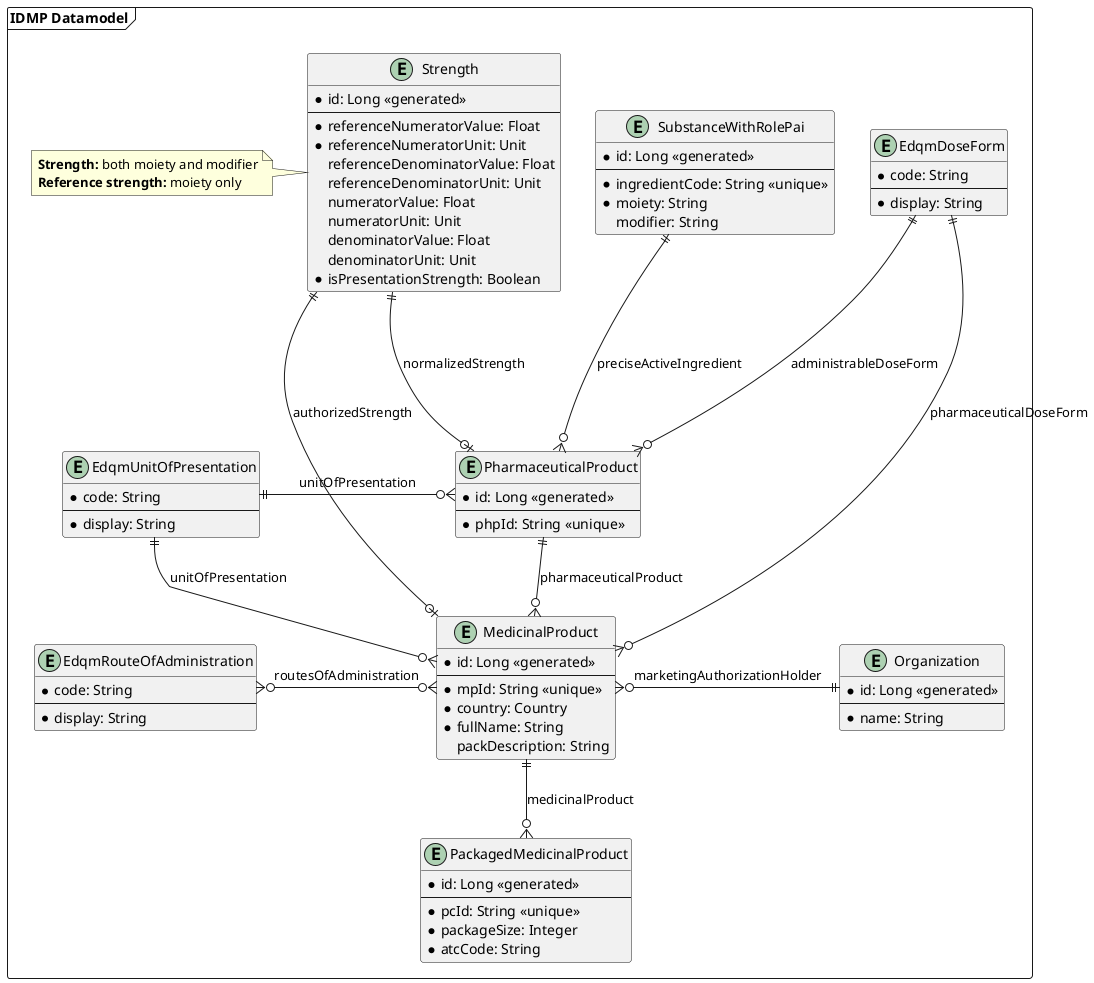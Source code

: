 @startuml
'https://plantuml.com/class-diagram

package "IDMP Datamodel" as idmpDatamodel <<frame>> {
    entity EdqmRouteOfAdministration {
        * code: String
        --
        * display: String
    }

    entity EdqmUnitOfPresentation {
        * code: String
        --
        * display: String
    }

    together {
        entity EdqmDoseForm {
            * code: String
            --
            * display: String
        }

        entity Strength {
            * id: Long <<generated>>
            --
            * referenceNumeratorValue: Float
            * referenceNumeratorUnit: Unit
            referenceDenominatorValue: Float
            referenceDenominatorUnit: Unit
            numeratorValue: Float
            numeratorUnit: Unit
            denominatorValue: Float
            denominatorUnit: Unit
            * isPresentationStrength: Boolean
        }

        entity SubstanceWithRolePai {
            * id: Long <<generated>>
            --
            * ingredientCode: String <<unique>>
            * moiety: String
            modifier: String
        }

        note left of Strength {
                    **Strength:** both moiety and modifier
                    **Reference strength:** moiety only
                }
    }

    entity PharmaceuticalProduct {
        * id: Long <<generated>>
        --
        * phpId: String <<unique>>
    }

    entity MedicinalProduct {
        * id: Long <<generated>>
        --
        * mpId: String <<unique>>
        * country: Country
        * fullName: String
        packDescription: String
    }

    entity PackagedMedicinalProduct {
        * id: Long <<generated>>
        --
        * pcId: String <<unique>>
        * packageSize: Integer
        * atcCode: String
    }

    entity Organization {
        * id: Long <<generated>>
        --
        * name: String
    }

    EdqmUnitOfPresentation ||-o{ PharmaceuticalProduct : unitOfPresentation
    EdqmUnitOfPresentation ||--o{ MedicinalProduct : unitOfPresentation

    SubstanceWithRolePai ||---o{ PharmaceuticalProduct : preciseActiveIngredient
    EdqmDoseForm ||---o{ PharmaceuticalProduct : administrableDoseForm
    Strength ||---o| PharmaceuticalProduct : normalizedStrength

    PharmaceuticalProduct ||--o{ MedicinalProduct : pharmaceuticalProduct

    MedicinalProduct ||--o{ PackagedMedicinalProduct : medicinalProduct
    MedicinalProduct }o--|| EdqmDoseForm : pharmaceuticalDoseForm
    MedicinalProduct |o--|| Strength : authorizedStrength
    EdqmRouteOfAdministration }o-o{ MedicinalProduct : routesOfAdministration

    MedicinalProduct }o-|| Organization : marketingAuthorizationHolder
}
@enduml